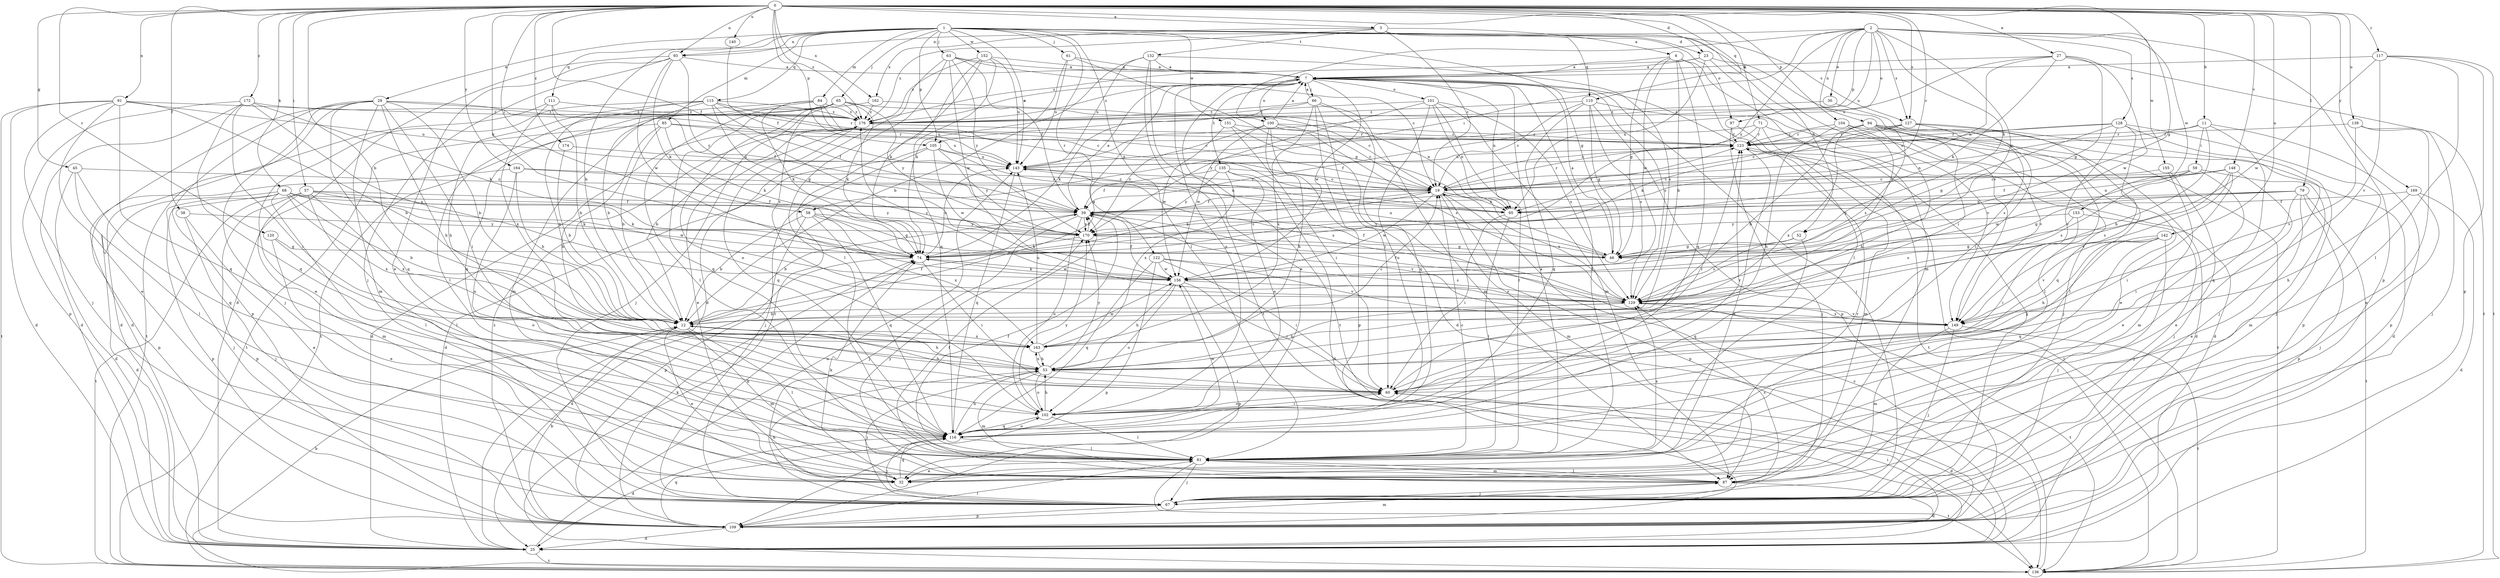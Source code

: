 strict digraph  {
0;
1;
2;
3;
6;
7;
11;
12;
19;
23;
25;
27;
29;
30;
32;
38;
39;
45;
46;
52;
53;
57;
58;
59;
60;
61;
63;
65;
66;
67;
68;
71;
74;
79;
81;
84;
85;
87;
91;
93;
94;
95;
97;
100;
101;
102;
104;
105;
109;
110;
111;
115;
116;
117;
120;
122;
123;
127;
128;
129;
132;
135;
136;
139;
140;
142;
143;
148;
149;
151;
152;
153;
155;
156;
162;
163;
164;
169;
170;
172;
174;
176;
0 -> 3  [label=a];
0 -> 11  [label=b];
0 -> 12  [label=b];
0 -> 19  [label=c];
0 -> 23  [label=d];
0 -> 27  [label=e];
0 -> 38  [label=f];
0 -> 39  [label=f];
0 -> 45  [label=g];
0 -> 46  [label=g];
0 -> 57  [label=i];
0 -> 58  [label=i];
0 -> 68  [label=k];
0 -> 71  [label=k];
0 -> 74  [label=k];
0 -> 79  [label=l];
0 -> 91  [label=n];
0 -> 93  [label=n];
0 -> 104  [label=p];
0 -> 105  [label=p];
0 -> 110  [label=q];
0 -> 117  [label=r];
0 -> 120  [label=r];
0 -> 127  [label=s];
0 -> 139  [label=u];
0 -> 140  [label=u];
0 -> 142  [label=u];
0 -> 148  [label=v];
0 -> 162  [label=x];
0 -> 164  [label=y];
0 -> 169  [label=y];
0 -> 172  [label=z];
0 -> 174  [label=z];
0 -> 176  [label=z];
1 -> 12  [label=b];
1 -> 23  [label=d];
1 -> 29  [label=e];
1 -> 46  [label=g];
1 -> 61  [label=j];
1 -> 63  [label=j];
1 -> 65  [label=j];
1 -> 81  [label=l];
1 -> 84  [label=m];
1 -> 85  [label=m];
1 -> 93  [label=n];
1 -> 97  [label=o];
1 -> 105  [label=p];
1 -> 110  [label=q];
1 -> 111  [label=q];
1 -> 115  [label=q];
1 -> 122  [label=r];
1 -> 127  [label=s];
1 -> 143  [label=u];
1 -> 151  [label=w];
1 -> 152  [label=w];
2 -> 30  [label=e];
2 -> 46  [label=g];
2 -> 52  [label=h];
2 -> 58  [label=i];
2 -> 93  [label=n];
2 -> 94  [label=n];
2 -> 97  [label=o];
2 -> 100  [label=o];
2 -> 105  [label=p];
2 -> 109  [label=p];
2 -> 127  [label=s];
2 -> 128  [label=s];
2 -> 143  [label=u];
2 -> 153  [label=w];
2 -> 155  [label=w];
2 -> 170  [label=y];
3 -> 6  [label=a];
3 -> 19  [label=c];
3 -> 52  [label=h];
3 -> 132  [label=t];
3 -> 149  [label=v];
3 -> 162  [label=x];
3 -> 176  [label=z];
6 -> 7  [label=a];
6 -> 12  [label=b];
6 -> 46  [label=g];
6 -> 81  [label=l];
6 -> 87  [label=m];
6 -> 116  [label=q];
6 -> 156  [label=w];
7 -> 66  [label=j];
7 -> 67  [label=j];
7 -> 81  [label=l];
7 -> 95  [label=n];
7 -> 100  [label=o];
7 -> 101  [label=o];
7 -> 102  [label=o];
7 -> 129  [label=s];
7 -> 135  [label=t];
7 -> 136  [label=t];
7 -> 156  [label=w];
7 -> 176  [label=z];
11 -> 12  [label=b];
11 -> 59  [label=i];
11 -> 95  [label=n];
11 -> 109  [label=p];
11 -> 116  [label=q];
11 -> 123  [label=r];
12 -> 7  [label=a];
12 -> 32  [label=e];
12 -> 39  [label=f];
12 -> 53  [label=h];
12 -> 81  [label=l];
12 -> 87  [label=m];
12 -> 163  [label=x];
19 -> 39  [label=f];
19 -> 74  [label=k];
19 -> 87  [label=m];
19 -> 95  [label=n];
19 -> 109  [label=p];
19 -> 123  [label=r];
19 -> 129  [label=s];
19 -> 156  [label=w];
23 -> 7  [label=a];
23 -> 60  [label=i];
23 -> 95  [label=n];
23 -> 129  [label=s];
23 -> 176  [label=z];
25 -> 136  [label=t];
25 -> 143  [label=u];
27 -> 7  [label=a];
27 -> 46  [label=g];
27 -> 74  [label=k];
27 -> 95  [label=n];
27 -> 136  [label=t];
27 -> 143  [label=u];
27 -> 156  [label=w];
29 -> 12  [label=b];
29 -> 25  [label=d];
29 -> 53  [label=h];
29 -> 60  [label=i];
29 -> 67  [label=j];
29 -> 87  [label=m];
29 -> 95  [label=n];
29 -> 109  [label=p];
29 -> 116  [label=q];
29 -> 136  [label=t];
29 -> 176  [label=z];
30 -> 60  [label=i];
30 -> 176  [label=z];
32 -> 74  [label=k];
32 -> 116  [label=q];
32 -> 123  [label=r];
38 -> 32  [label=e];
38 -> 67  [label=j];
38 -> 170  [label=y];
39 -> 7  [label=a];
39 -> 12  [label=b];
39 -> 67  [label=j];
39 -> 102  [label=o];
39 -> 123  [label=r];
39 -> 149  [label=v];
39 -> 170  [label=y];
45 -> 19  [label=c];
45 -> 25  [label=d];
45 -> 81  [label=l];
45 -> 116  [label=q];
46 -> 7  [label=a];
46 -> 39  [label=f];
46 -> 143  [label=u];
52 -> 46  [label=g];
52 -> 116  [label=q];
52 -> 129  [label=s];
53 -> 60  [label=i];
53 -> 67  [label=j];
53 -> 87  [label=m];
53 -> 102  [label=o];
53 -> 163  [label=x];
53 -> 170  [label=y];
57 -> 39  [label=f];
57 -> 74  [label=k];
57 -> 81  [label=l];
57 -> 87  [label=m];
57 -> 109  [label=p];
57 -> 136  [label=t];
57 -> 156  [label=w];
57 -> 163  [label=x];
58 -> 12  [label=b];
58 -> 46  [label=g];
58 -> 109  [label=p];
58 -> 116  [label=q];
58 -> 163  [label=x];
58 -> 170  [label=y];
59 -> 19  [label=c];
59 -> 32  [label=e];
59 -> 87  [label=m];
59 -> 129  [label=s];
59 -> 156  [label=w];
60 -> 12  [label=b];
60 -> 25  [label=d];
60 -> 102  [label=o];
60 -> 123  [label=r];
61 -> 7  [label=a];
61 -> 12  [label=b];
61 -> 46  [label=g];
61 -> 143  [label=u];
63 -> 7  [label=a];
63 -> 19  [label=c];
63 -> 25  [label=d];
63 -> 39  [label=f];
63 -> 81  [label=l];
63 -> 156  [label=w];
63 -> 170  [label=y];
65 -> 19  [label=c];
65 -> 67  [label=j];
65 -> 74  [label=k];
65 -> 81  [label=l];
65 -> 87  [label=m];
65 -> 102  [label=o];
65 -> 116  [label=q];
65 -> 129  [label=s];
65 -> 170  [label=y];
65 -> 176  [label=z];
66 -> 7  [label=a];
66 -> 25  [label=d];
66 -> 60  [label=i];
66 -> 74  [label=k];
66 -> 87  [label=m];
66 -> 116  [label=q];
66 -> 163  [label=x];
66 -> 176  [label=z];
67 -> 53  [label=h];
67 -> 74  [label=k];
67 -> 109  [label=p];
68 -> 12  [label=b];
68 -> 25  [label=d];
68 -> 39  [label=f];
68 -> 67  [label=j];
68 -> 74  [label=k];
68 -> 81  [label=l];
68 -> 109  [label=p];
68 -> 163  [label=x];
68 -> 170  [label=y];
71 -> 19  [label=c];
71 -> 25  [label=d];
71 -> 39  [label=f];
71 -> 67  [label=j];
71 -> 123  [label=r];
74 -> 19  [label=c];
74 -> 25  [label=d];
74 -> 60  [label=i];
74 -> 143  [label=u];
74 -> 156  [label=w];
79 -> 32  [label=e];
79 -> 46  [label=g];
79 -> 60  [label=i];
79 -> 95  [label=n];
79 -> 109  [label=p];
79 -> 136  [label=t];
79 -> 170  [label=y];
81 -> 7  [label=a];
81 -> 19  [label=c];
81 -> 32  [label=e];
81 -> 39  [label=f];
81 -> 67  [label=j];
81 -> 87  [label=m];
81 -> 129  [label=s];
81 -> 136  [label=t];
84 -> 19  [label=c];
84 -> 74  [label=k];
84 -> 81  [label=l];
84 -> 116  [label=q];
84 -> 143  [label=u];
84 -> 176  [label=z];
85 -> 12  [label=b];
85 -> 53  [label=h];
85 -> 74  [label=k];
85 -> 123  [label=r];
85 -> 136  [label=t];
85 -> 143  [label=u];
87 -> 25  [label=d];
87 -> 39  [label=f];
87 -> 67  [label=j];
87 -> 81  [label=l];
87 -> 129  [label=s];
87 -> 170  [label=y];
91 -> 12  [label=b];
91 -> 25  [label=d];
91 -> 32  [label=e];
91 -> 67  [label=j];
91 -> 116  [label=q];
91 -> 136  [label=t];
91 -> 143  [label=u];
91 -> 176  [label=z];
93 -> 7  [label=a];
93 -> 25  [label=d];
93 -> 32  [label=e];
93 -> 67  [label=j];
93 -> 74  [label=k];
93 -> 156  [label=w];
93 -> 170  [label=y];
94 -> 12  [label=b];
94 -> 25  [label=d];
94 -> 32  [label=e];
94 -> 53  [label=h];
94 -> 81  [label=l];
94 -> 123  [label=r];
94 -> 129  [label=s];
94 -> 149  [label=v];
94 -> 163  [label=x];
95 -> 60  [label=i];
95 -> 81  [label=l];
97 -> 67  [label=j];
97 -> 123  [label=r];
97 -> 136  [label=t];
100 -> 7  [label=a];
100 -> 19  [label=c];
100 -> 53  [label=h];
100 -> 109  [label=p];
100 -> 123  [label=r];
100 -> 129  [label=s];
100 -> 156  [label=w];
100 -> 170  [label=y];
101 -> 81  [label=l];
101 -> 87  [label=m];
101 -> 95  [label=n];
101 -> 102  [label=o];
101 -> 129  [label=s];
101 -> 170  [label=y];
101 -> 176  [label=z];
102 -> 53  [label=h];
102 -> 60  [label=i];
102 -> 81  [label=l];
102 -> 116  [label=q];
102 -> 123  [label=r];
102 -> 170  [label=y];
104 -> 25  [label=d];
104 -> 53  [label=h];
104 -> 67  [label=j];
104 -> 123  [label=r];
104 -> 136  [label=t];
105 -> 25  [label=d];
105 -> 67  [label=j];
105 -> 95  [label=n];
105 -> 143  [label=u];
105 -> 156  [label=w];
105 -> 170  [label=y];
109 -> 12  [label=b];
109 -> 25  [label=d];
109 -> 60  [label=i];
109 -> 74  [label=k];
109 -> 81  [label=l];
109 -> 87  [label=m];
109 -> 116  [label=q];
109 -> 176  [label=z];
110 -> 19  [label=c];
110 -> 46  [label=g];
110 -> 109  [label=p];
110 -> 116  [label=q];
110 -> 129  [label=s];
110 -> 149  [label=v];
110 -> 176  [label=z];
111 -> 12  [label=b];
111 -> 25  [label=d];
111 -> 39  [label=f];
111 -> 163  [label=x];
111 -> 176  [label=z];
115 -> 12  [label=b];
115 -> 19  [label=c];
115 -> 32  [label=e];
115 -> 39  [label=f];
115 -> 46  [label=g];
115 -> 53  [label=h];
115 -> 123  [label=r];
115 -> 163  [label=x];
115 -> 176  [label=z];
116 -> 25  [label=d];
116 -> 53  [label=h];
116 -> 67  [label=j];
116 -> 81  [label=l];
116 -> 102  [label=o];
116 -> 156  [label=w];
117 -> 7  [label=a];
117 -> 81  [label=l];
117 -> 109  [label=p];
117 -> 136  [label=t];
117 -> 149  [label=v];
117 -> 156  [label=w];
120 -> 32  [label=e];
120 -> 46  [label=g];
120 -> 102  [label=o];
122 -> 60  [label=i];
122 -> 109  [label=p];
122 -> 116  [label=q];
122 -> 129  [label=s];
122 -> 149  [label=v];
122 -> 156  [label=w];
123 -> 7  [label=a];
123 -> 32  [label=e];
123 -> 87  [label=m];
123 -> 136  [label=t];
123 -> 143  [label=u];
127 -> 19  [label=c];
127 -> 67  [label=j];
127 -> 74  [label=k];
127 -> 81  [label=l];
127 -> 123  [label=r];
127 -> 129  [label=s];
128 -> 46  [label=g];
128 -> 67  [label=j];
128 -> 109  [label=p];
128 -> 116  [label=q];
128 -> 123  [label=r];
128 -> 143  [label=u];
128 -> 149  [label=v];
129 -> 12  [label=b];
129 -> 39  [label=f];
129 -> 53  [label=h];
129 -> 136  [label=t];
129 -> 149  [label=v];
129 -> 176  [label=z];
132 -> 7  [label=a];
132 -> 32  [label=e];
132 -> 74  [label=k];
132 -> 129  [label=s];
132 -> 136  [label=t];
132 -> 143  [label=u];
135 -> 19  [label=c];
135 -> 25  [label=d];
135 -> 39  [label=f];
135 -> 102  [label=o];
135 -> 163  [label=x];
135 -> 170  [label=y];
136 -> 12  [label=b];
136 -> 19  [label=c];
139 -> 32  [label=e];
139 -> 67  [label=j];
139 -> 123  [label=r];
139 -> 149  [label=v];
140 -> 39  [label=f];
142 -> 46  [label=g];
142 -> 53  [label=h];
142 -> 60  [label=i];
142 -> 67  [label=j];
142 -> 116  [label=q];
142 -> 149  [label=v];
143 -> 19  [label=c];
143 -> 116  [label=q];
143 -> 129  [label=s];
148 -> 19  [label=c];
148 -> 32  [label=e];
148 -> 39  [label=f];
148 -> 60  [label=i];
148 -> 95  [label=n];
148 -> 129  [label=s];
148 -> 149  [label=v];
149 -> 67  [label=j];
149 -> 87  [label=m];
149 -> 129  [label=s];
149 -> 136  [label=t];
151 -> 60  [label=i];
151 -> 123  [label=r];
151 -> 149  [label=v];
151 -> 156  [label=w];
152 -> 7  [label=a];
152 -> 74  [label=k];
152 -> 116  [label=q];
152 -> 136  [label=t];
152 -> 143  [label=u];
152 -> 176  [label=z];
153 -> 60  [label=i];
153 -> 67  [label=j];
153 -> 129  [label=s];
153 -> 170  [label=y];
155 -> 19  [label=c];
155 -> 67  [label=j];
155 -> 87  [label=m];
156 -> 39  [label=f];
156 -> 53  [label=h];
156 -> 60  [label=i];
156 -> 74  [label=k];
156 -> 102  [label=o];
156 -> 109  [label=p];
156 -> 129  [label=s];
162 -> 95  [label=n];
162 -> 136  [label=t];
162 -> 176  [label=z];
163 -> 19  [label=c];
163 -> 53  [label=h];
163 -> 143  [label=u];
163 -> 156  [label=w];
164 -> 12  [label=b];
164 -> 19  [label=c];
164 -> 95  [label=n];
164 -> 102  [label=o];
164 -> 109  [label=p];
169 -> 25  [label=d];
169 -> 39  [label=f];
169 -> 53  [label=h];
169 -> 67  [label=j];
170 -> 39  [label=f];
170 -> 46  [label=g];
170 -> 74  [label=k];
172 -> 25  [label=d];
172 -> 60  [label=i];
172 -> 74  [label=k];
172 -> 109  [label=p];
172 -> 116  [label=q];
172 -> 129  [label=s];
172 -> 176  [label=z];
174 -> 12  [label=b];
174 -> 143  [label=u];
176 -> 7  [label=a];
176 -> 12  [label=b];
176 -> 25  [label=d];
176 -> 32  [label=e];
176 -> 116  [label=q];
176 -> 123  [label=r];
}
